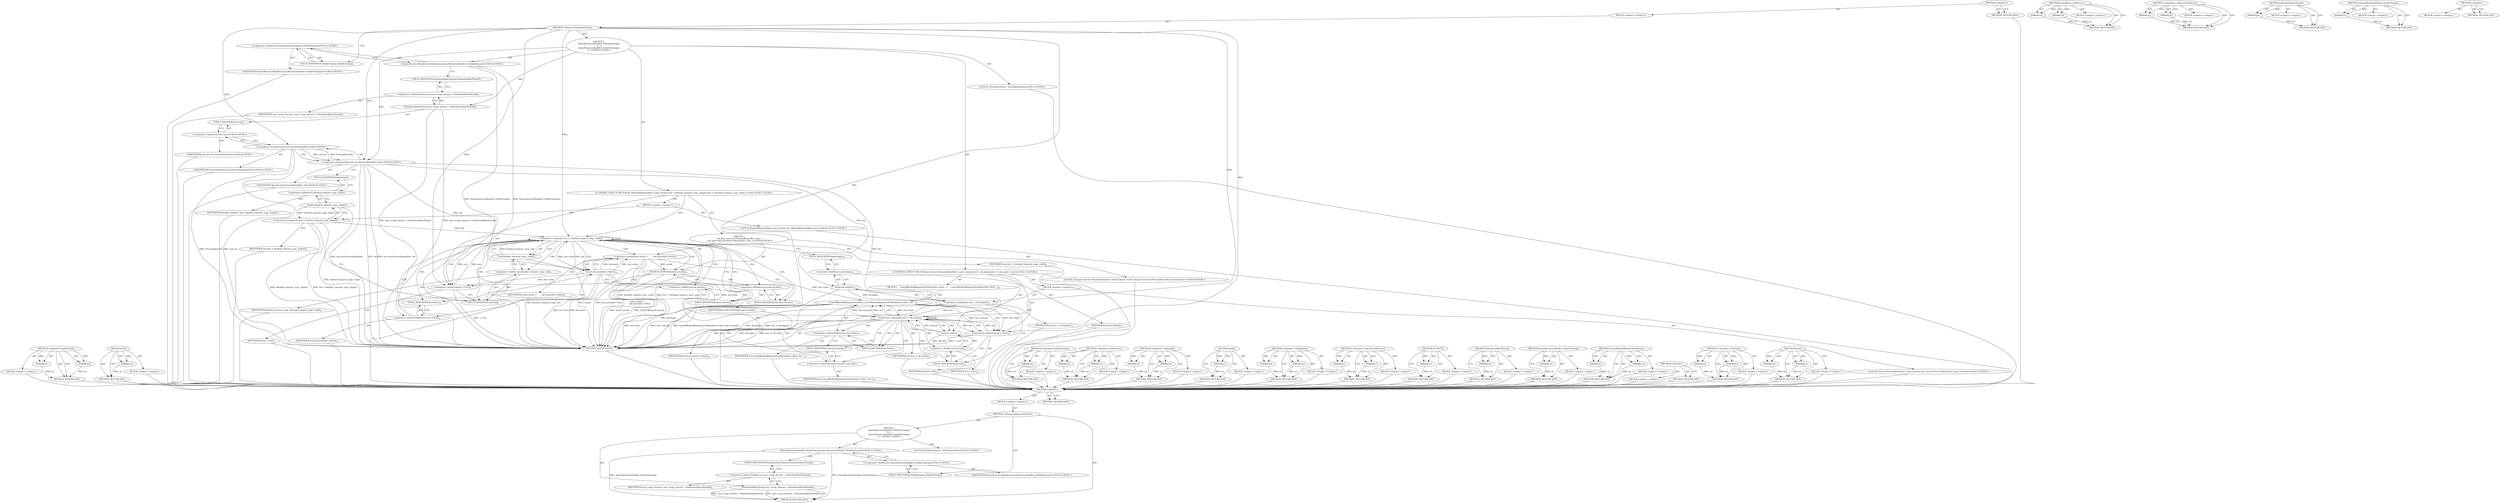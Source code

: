 digraph "&lt;global&gt;" {
vulnerable_124 [label=<(METHOD,&lt;operator&gt;.greaterThan)>];
vulnerable_125 [label=<(PARAM,p1)>];
vulnerable_126 [label=<(PARAM,p2)>];
vulnerable_127 [label=<(BLOCK,&lt;empty&gt;,&lt;empty&gt;)>];
vulnerable_128 [label=<(METHOD_RETURN,ANY)>];
vulnerable_148 [label=<(METHOD,end)>];
vulnerable_149 [label=<(PARAM,p1)>];
vulnerable_150 [label=<(BLOCK,&lt;empty&gt;,&lt;empty&gt;)>];
vulnerable_151 [label=<(METHOD_RETURN,ANY)>];
vulnerable_6 [label=<(METHOD,&lt;global&gt;)<SUB>1</SUB>>];
vulnerable_7 [label=<(BLOCK,&lt;empty&gt;,&lt;empty&gt;)<SUB>1</SUB>>];
vulnerable_8 [label=<(METHOD,~ResourceDispatcherHost)<SUB>1</SUB>>];
vulnerable_9 [label="<(BLOCK,{
  AsyncResourceHandler::GlobalCleanup();
   S...,{
  AsyncResourceHandler::GlobalCleanup();
   S...)<SUB>1</SUB>>"];
vulnerable_10 [label="<(AsyncResourceHandler.GlobalCleanup,AsyncResourceHandler::GlobalCleanup())<SUB>2</SUB>>"];
vulnerable_11 [label="<(&lt;operator&gt;.fieldAccess,AsyncResourceHandler::GlobalCleanup)<SUB>2</SUB>>"];
vulnerable_12 [label="<(IDENTIFIER,AsyncResourceHandler,AsyncResourceHandler::GlobalCleanup())<SUB>2</SUB>>"];
vulnerable_13 [label=<(FIELD_IDENTIFIER,GlobalCleanup,GlobalCleanup)<SUB>2</SUB>>];
vulnerable_14 [label="<(LOCAL,STLDeleteValues : STLDeleteValues)<SUB>3</SUB>>"];
vulnerable_15 [label=<(ShutdownMainThread,user_script_listener_-&gt;ShutdownMainThread())<SUB>5</SUB>>];
vulnerable_16 [label=<(&lt;operator&gt;.indirectFieldAccess,user_script_listener_-&gt;ShutdownMainThread)<SUB>5</SUB>>];
vulnerable_17 [label=<(IDENTIFIER,user_script_listener_,user_script_listener_-&gt;ShutdownMainThread())<SUB>5</SUB>>];
vulnerable_18 [label=<(FIELD_IDENTIFIER,ShutdownMainThread,ShutdownMainThread)<SUB>5</SUB>>];
vulnerable_19 [label="<(&lt;operator&gt;.greaterThan,std::set&lt;ProcessRouteIDs&gt; ids)<SUB>6</SUB>>"];
vulnerable_20 [label="<(&lt;operator&gt;.lessThan,std::set&lt;ProcessRouteIDs)<SUB>6</SUB>>"];
vulnerable_21 [label="<(&lt;operator&gt;.fieldAccess,std::set)<SUB>6</SUB>>"];
vulnerable_22 [label="<(IDENTIFIER,std,std::set&lt;ProcessRouteIDs)<SUB>6</SUB>>"];
vulnerable_23 [label=<(FIELD_IDENTIFIER,set,set)<SUB>6</SUB>>];
vulnerable_24 [label="<(IDENTIFIER,ProcessRouteIDs,std::set&lt;ProcessRouteIDs)<SUB>6</SUB>>"];
vulnerable_25 [label="<(IDENTIFIER,ids,std::set&lt;ProcessRouteIDs&gt; ids)<SUB>6</SUB>>"];
vulnerable_26 [label="<(CONTROL_STRUCTURE,FOR,for (BlockedRequestMap::const_iterator iter = blocked_requests_map_.begin();iter != blocked_requests_map_.end();++iter))<SUB>7</SUB>>"];
vulnerable_27 [label=<(BLOCK,&lt;empty&gt;,&lt;empty&gt;)<SUB>7</SUB>>];
vulnerable_28 [label="<(LOCAL,BlockedRequestMap.const_iterator iter: BlockedRequestMap.const_iterator)<SUB>7</SUB>>"];
vulnerable_29 [label=<(&lt;operator&gt;.assignment,iter = blocked_requests_map_.begin())<SUB>7</SUB>>];
vulnerable_30 [label=<(IDENTIFIER,iter,iter = blocked_requests_map_.begin())<SUB>7</SUB>>];
vulnerable_31 [label=<(begin,blocked_requests_map_.begin())<SUB>7</SUB>>];
vulnerable_32 [label=<(&lt;operator&gt;.fieldAccess,blocked_requests_map_.begin)<SUB>7</SUB>>];
vulnerable_33 [label=<(IDENTIFIER,blocked_requests_map_,blocked_requests_map_.begin())<SUB>7</SUB>>];
vulnerable_34 [label=<(FIELD_IDENTIFIER,begin,begin)<SUB>7</SUB>>];
vulnerable_35 [label=<(&lt;operator&gt;.notEquals,iter != blocked_requests_map_.end())<SUB>8</SUB>>];
vulnerable_36 [label=<(IDENTIFIER,iter,iter != blocked_requests_map_.end())<SUB>8</SUB>>];
vulnerable_37 [label=<(end,blocked_requests_map_.end())<SUB>8</SUB>>];
vulnerable_38 [label=<(&lt;operator&gt;.fieldAccess,blocked_requests_map_.end)<SUB>8</SUB>>];
vulnerable_39 [label=<(IDENTIFIER,blocked_requests_map_,blocked_requests_map_.end())<SUB>8</SUB>>];
vulnerable_40 [label=<(FIELD_IDENTIFIER,end,end)<SUB>8</SUB>>];
vulnerable_41 [label=<(&lt;operator&gt;.preIncrement,++iter)<SUB>8</SUB>>];
vulnerable_42 [label=<(IDENTIFIER,iter,++iter)<SUB>8</SUB>>];
vulnerable_43 [label="<(BLOCK,{
    std::pair&lt;std::set&lt;ProcessRouteIDs&gt;::iter...,{
    std::pair&lt;std::set&lt;ProcessRouteIDs&gt;::iter...)<SUB>8</SUB>>"];
vulnerable_44 [label="<(LOCAL,std.pair&lt;std.set&lt;ProcessRouteIDs&gt;.iterator,bool&gt; result: std.pair&lt;std.set&lt;ProcessRouteIDs&gt;.iterator,bool&gt;)<SUB>9</SUB>>"];
vulnerable_45 [label=<(&lt;operator&gt;.assignment,result =
        ids.insert(iter-&gt;first))<SUB>9</SUB>>];
vulnerable_46 [label=<(IDENTIFIER,result,result =
        ids.insert(iter-&gt;first))<SUB>9</SUB>>];
vulnerable_47 [label=<(insert,ids.insert(iter-&gt;first))<SUB>10</SUB>>];
vulnerable_48 [label=<(&lt;operator&gt;.fieldAccess,ids.insert)<SUB>10</SUB>>];
vulnerable_49 [label=<(IDENTIFIER,ids,ids.insert(iter-&gt;first))<SUB>10</SUB>>];
vulnerable_50 [label=<(FIELD_IDENTIFIER,insert,insert)<SUB>10</SUB>>];
vulnerable_51 [label=<(&lt;operator&gt;.indirectFieldAccess,iter-&gt;first)<SUB>10</SUB>>];
vulnerable_52 [label=<(IDENTIFIER,iter,ids.insert(iter-&gt;first))<SUB>10</SUB>>];
vulnerable_53 [label=<(FIELD_IDENTIFIER,first,first)<SUB>10</SUB>>];
vulnerable_54 [label=<(DCHECK,DCHECK(result.second))<SUB>11</SUB>>];
vulnerable_55 [label=<(&lt;operator&gt;.fieldAccess,result.second)<SUB>11</SUB>>];
vulnerable_56 [label=<(IDENTIFIER,result,DCHECK(result.second))<SUB>11</SUB>>];
vulnerable_57 [label=<(FIELD_IDENTIFIER,second,second)<SUB>11</SUB>>];
vulnerable_58 [label="<(CONTROL_STRUCTURE,FOR,for (std::set&lt;ProcessRouteIDs&gt;::const_iterator iter = ids.begin();iter != ids.end();++iter))<SUB>13</SUB>>"];
vulnerable_59 [label=<(BLOCK,&lt;empty&gt;,&lt;empty&gt;)<SUB>13</SUB>>];
vulnerable_60 [label="<(LOCAL,std.set&lt;ProcessRouteIDs&gt;.const_iterator iter: std.set&lt;ProcessRouteIDs&gt;.const_iterator)<SUB>13</SUB>>"];
vulnerable_61 [label=<(&lt;operator&gt;.assignment,iter = ids.begin())<SUB>13</SUB>>];
vulnerable_62 [label=<(IDENTIFIER,iter,iter = ids.begin())<SUB>13</SUB>>];
vulnerable_63 [label=<(begin,ids.begin())<SUB>13</SUB>>];
vulnerable_64 [label=<(&lt;operator&gt;.fieldAccess,ids.begin)<SUB>13</SUB>>];
vulnerable_65 [label=<(IDENTIFIER,ids,ids.begin())<SUB>13</SUB>>];
vulnerable_66 [label=<(FIELD_IDENTIFIER,begin,begin)<SUB>13</SUB>>];
vulnerable_67 [label=<(&lt;operator&gt;.notEquals,iter != ids.end())<SUB>14</SUB>>];
vulnerable_68 [label=<(IDENTIFIER,iter,iter != ids.end())<SUB>14</SUB>>];
vulnerable_69 [label=<(end,ids.end())<SUB>14</SUB>>];
vulnerable_70 [label=<(&lt;operator&gt;.fieldAccess,ids.end)<SUB>14</SUB>>];
vulnerable_71 [label=<(IDENTIFIER,ids,ids.end())<SUB>14</SUB>>];
vulnerable_72 [label=<(FIELD_IDENTIFIER,end,end)<SUB>14</SUB>>];
vulnerable_73 [label=<(&lt;operator&gt;.preIncrement,++iter)<SUB>14</SUB>>];
vulnerable_74 [label=<(IDENTIFIER,iter,++iter)<SUB>14</SUB>>];
vulnerable_75 [label=<(BLOCK,{
    CancelBlockedRequestsForRoute(iter-&gt;first...,{
    CancelBlockedRequestsForRoute(iter-&gt;first...)<SUB>14</SUB>>];
vulnerable_76 [label=<(CancelBlockedRequestsForRoute,CancelBlockedRequestsForRoute(iter-&gt;first, iter...)<SUB>15</SUB>>];
vulnerable_77 [label=<(&lt;operator&gt;.indirectFieldAccess,iter-&gt;first)<SUB>15</SUB>>];
vulnerable_78 [label=<(IDENTIFIER,iter,CancelBlockedRequestsForRoute(iter-&gt;first, iter...)<SUB>15</SUB>>];
vulnerable_79 [label=<(FIELD_IDENTIFIER,first,first)<SUB>15</SUB>>];
vulnerable_80 [label=<(&lt;operator&gt;.indirectFieldAccess,iter-&gt;second)<SUB>15</SUB>>];
vulnerable_81 [label=<(IDENTIFIER,iter,CancelBlockedRequestsForRoute(iter-&gt;first, iter...)<SUB>15</SUB>>];
vulnerable_82 [label=<(FIELD_IDENTIFIER,second,second)<SUB>15</SUB>>];
vulnerable_83 [label=<(METHOD_RETURN,ANY)<SUB>1</SUB>>];
vulnerable_85 [label=<(METHOD_RETURN,ANY)<SUB>1</SUB>>];
vulnerable_152 [label=<(METHOD,&lt;operator&gt;.preIncrement)>];
vulnerable_153 [label=<(PARAM,p1)>];
vulnerable_154 [label=<(BLOCK,&lt;empty&gt;,&lt;empty&gt;)>];
vulnerable_155 [label=<(METHOD_RETURN,ANY)>];
vulnerable_110 [label=<(METHOD,&lt;operator&gt;.fieldAccess)>];
vulnerable_111 [label=<(PARAM,p1)>];
vulnerable_112 [label=<(PARAM,p2)>];
vulnerable_113 [label=<(BLOCK,&lt;empty&gt;,&lt;empty&gt;)>];
vulnerable_114 [label=<(METHOD_RETURN,ANY)>];
vulnerable_143 [label=<(METHOD,&lt;operator&gt;.notEquals)>];
vulnerable_144 [label=<(PARAM,p1)>];
vulnerable_145 [label=<(PARAM,p2)>];
vulnerable_146 [label=<(BLOCK,&lt;empty&gt;,&lt;empty&gt;)>];
vulnerable_147 [label=<(METHOD_RETURN,ANY)>];
vulnerable_139 [label=<(METHOD,begin)>];
vulnerable_140 [label=<(PARAM,p1)>];
vulnerable_141 [label=<(BLOCK,&lt;empty&gt;,&lt;empty&gt;)>];
vulnerable_142 [label=<(METHOD_RETURN,ANY)>];
vulnerable_134 [label=<(METHOD,&lt;operator&gt;.assignment)>];
vulnerable_135 [label=<(PARAM,p1)>];
vulnerable_136 [label=<(PARAM,p2)>];
vulnerable_137 [label=<(BLOCK,&lt;empty&gt;,&lt;empty&gt;)>];
vulnerable_138 [label=<(METHOD_RETURN,ANY)>];
vulnerable_119 [label=<(METHOD,&lt;operator&gt;.indirectFieldAccess)>];
vulnerable_120 [label=<(PARAM,p1)>];
vulnerable_121 [label=<(PARAM,p2)>];
vulnerable_122 [label=<(BLOCK,&lt;empty&gt;,&lt;empty&gt;)>];
vulnerable_123 [label=<(METHOD_RETURN,ANY)>];
vulnerable_161 [label=<(METHOD,DCHECK)>];
vulnerable_162 [label=<(PARAM,p1)>];
vulnerable_163 [label=<(BLOCK,&lt;empty&gt;,&lt;empty&gt;)>];
vulnerable_164 [label=<(METHOD_RETURN,ANY)>];
vulnerable_115 [label=<(METHOD,ShutdownMainThread)>];
vulnerable_116 [label=<(PARAM,p1)>];
vulnerable_117 [label=<(BLOCK,&lt;empty&gt;,&lt;empty&gt;)>];
vulnerable_118 [label=<(METHOD_RETURN,ANY)>];
vulnerable_106 [label=<(METHOD,AsyncResourceHandler.GlobalCleanup)>];
vulnerable_107 [label=<(PARAM,p1)>];
vulnerable_108 [label=<(BLOCK,&lt;empty&gt;,&lt;empty&gt;)>];
vulnerable_109 [label=<(METHOD_RETURN,ANY)>];
vulnerable_100 [label=<(METHOD,&lt;global&gt;)<SUB>1</SUB>>];
vulnerable_101 [label=<(BLOCK,&lt;empty&gt;,&lt;empty&gt;)>];
vulnerable_102 [label=<(METHOD_RETURN,ANY)>];
vulnerable_165 [label=<(METHOD,CancelBlockedRequestsForRoute)>];
vulnerable_166 [label=<(PARAM,p1)>];
vulnerable_167 [label=<(PARAM,p2)>];
vulnerable_168 [label=<(BLOCK,&lt;empty&gt;,&lt;empty&gt;)>];
vulnerable_169 [label=<(METHOD_RETURN,ANY)>];
vulnerable_129 [label=<(METHOD,&lt;operator&gt;.lessThan)>];
vulnerable_130 [label=<(PARAM,p1)>];
vulnerable_131 [label=<(PARAM,p2)>];
vulnerable_132 [label=<(BLOCK,&lt;empty&gt;,&lt;empty&gt;)>];
vulnerable_133 [label=<(METHOD_RETURN,ANY)>];
vulnerable_156 [label=<(METHOD,insert)>];
vulnerable_157 [label=<(PARAM,p1)>];
vulnerable_158 [label=<(PARAM,p2)>];
vulnerable_159 [label=<(BLOCK,&lt;empty&gt;,&lt;empty&gt;)>];
vulnerable_160 [label=<(METHOD_RETURN,ANY)>];
fixed_6 [label=<(METHOD,&lt;global&gt;)<SUB>1</SUB>>];
fixed_7 [label=<(BLOCK,&lt;empty&gt;,&lt;empty&gt;)<SUB>1</SUB>>];
fixed_8 [label=<(METHOD,~ResourceDispatcherHost)<SUB>1</SUB>>];
fixed_9 [label="<(BLOCK,{
  AsyncResourceHandler::GlobalCleanup();
   S...,{
  AsyncResourceHandler::GlobalCleanup();
   S...)<SUB>1</SUB>>"];
fixed_10 [label="<(AsyncResourceHandler.GlobalCleanup,AsyncResourceHandler::GlobalCleanup())<SUB>2</SUB>>"];
fixed_11 [label="<(&lt;operator&gt;.fieldAccess,AsyncResourceHandler::GlobalCleanup)<SUB>2</SUB>>"];
fixed_12 [label="<(IDENTIFIER,AsyncResourceHandler,AsyncResourceHandler::GlobalCleanup())<SUB>2</SUB>>"];
fixed_13 [label=<(FIELD_IDENTIFIER,GlobalCleanup,GlobalCleanup)<SUB>2</SUB>>];
fixed_14 [label="<(LOCAL,STLDeleteValues : STLDeleteValues)<SUB>3</SUB>>"];
fixed_15 [label=<(ShutdownMainThread,user_script_listener_-&gt;ShutdownMainThread())<SUB>5</SUB>>];
fixed_16 [label=<(&lt;operator&gt;.indirectFieldAccess,user_script_listener_-&gt;ShutdownMainThread)<SUB>5</SUB>>];
fixed_17 [label=<(IDENTIFIER,user_script_listener_,user_script_listener_-&gt;ShutdownMainThread())<SUB>5</SUB>>];
fixed_18 [label=<(FIELD_IDENTIFIER,ShutdownMainThread,ShutdownMainThread)<SUB>5</SUB>>];
fixed_19 [label=<(METHOD_RETURN,ANY)<SUB>1</SUB>>];
fixed_21 [label=<(METHOD_RETURN,ANY)<SUB>1</SUB>>];
fixed_40 [label=<(METHOD,&lt;operator&gt;.fieldAccess)>];
fixed_41 [label=<(PARAM,p1)>];
fixed_42 [label=<(PARAM,p2)>];
fixed_43 [label=<(BLOCK,&lt;empty&gt;,&lt;empty&gt;)>];
fixed_44 [label=<(METHOD_RETURN,ANY)>];
fixed_49 [label=<(METHOD,&lt;operator&gt;.indirectFieldAccess)>];
fixed_50 [label=<(PARAM,p1)>];
fixed_51 [label=<(PARAM,p2)>];
fixed_52 [label=<(BLOCK,&lt;empty&gt;,&lt;empty&gt;)>];
fixed_53 [label=<(METHOD_RETURN,ANY)>];
fixed_45 [label=<(METHOD,ShutdownMainThread)>];
fixed_46 [label=<(PARAM,p1)>];
fixed_47 [label=<(BLOCK,&lt;empty&gt;,&lt;empty&gt;)>];
fixed_48 [label=<(METHOD_RETURN,ANY)>];
fixed_36 [label=<(METHOD,AsyncResourceHandler.GlobalCleanup)>];
fixed_37 [label=<(PARAM,p1)>];
fixed_38 [label=<(BLOCK,&lt;empty&gt;,&lt;empty&gt;)>];
fixed_39 [label=<(METHOD_RETURN,ANY)>];
fixed_30 [label=<(METHOD,&lt;global&gt;)<SUB>1</SUB>>];
fixed_31 [label=<(BLOCK,&lt;empty&gt;,&lt;empty&gt;)>];
fixed_32 [label=<(METHOD_RETURN,ANY)>];
vulnerable_124 -> vulnerable_125  [key=0, label="AST: "];
vulnerable_124 -> vulnerable_125  [key=1, label="DDG: "];
vulnerable_124 -> vulnerable_127  [key=0, label="AST: "];
vulnerable_124 -> vulnerable_126  [key=0, label="AST: "];
vulnerable_124 -> vulnerable_126  [key=1, label="DDG: "];
vulnerable_124 -> vulnerable_128  [key=0, label="AST: "];
vulnerable_124 -> vulnerable_128  [key=1, label="CFG: "];
vulnerable_125 -> vulnerable_128  [key=0, label="DDG: p1"];
vulnerable_126 -> vulnerable_128  [key=0, label="DDG: p2"];
vulnerable_127 -> fixed_6  [key=0];
vulnerable_128 -> fixed_6  [key=0];
vulnerable_148 -> vulnerable_149  [key=0, label="AST: "];
vulnerable_148 -> vulnerable_149  [key=1, label="DDG: "];
vulnerable_148 -> vulnerable_150  [key=0, label="AST: "];
vulnerable_148 -> vulnerable_151  [key=0, label="AST: "];
vulnerable_148 -> vulnerable_151  [key=1, label="CFG: "];
vulnerable_149 -> vulnerable_151  [key=0, label="DDG: p1"];
vulnerable_150 -> fixed_6  [key=0];
vulnerable_151 -> fixed_6  [key=0];
vulnerable_6 -> vulnerable_7  [key=0, label="AST: "];
vulnerable_6 -> vulnerable_85  [key=0, label="AST: "];
vulnerable_6 -> vulnerable_85  [key=1, label="CFG: "];
vulnerable_7 -> vulnerable_8  [key=0, label="AST: "];
vulnerable_8 -> vulnerable_9  [key=0, label="AST: "];
vulnerable_8 -> vulnerable_83  [key=0, label="AST: "];
vulnerable_8 -> vulnerable_13  [key=0, label="CFG: "];
vulnerable_8 -> vulnerable_19  [key=0, label="DDG: "];
vulnerable_8 -> vulnerable_20  [key=0, label="DDG: "];
vulnerable_8 -> vulnerable_35  [key=0, label="DDG: "];
vulnerable_8 -> vulnerable_41  [key=0, label="DDG: "];
vulnerable_8 -> vulnerable_67  [key=0, label="DDG: "];
vulnerable_8 -> vulnerable_73  [key=0, label="DDG: "];
vulnerable_9 -> vulnerable_10  [key=0, label="AST: "];
vulnerable_9 -> vulnerable_14  [key=0, label="AST: "];
vulnerable_9 -> vulnerable_15  [key=0, label="AST: "];
vulnerable_9 -> vulnerable_19  [key=0, label="AST: "];
vulnerable_9 -> vulnerable_26  [key=0, label="AST: "];
vulnerable_9 -> vulnerable_58  [key=0, label="AST: "];
vulnerable_10 -> vulnerable_11  [key=0, label="AST: "];
vulnerable_10 -> vulnerable_18  [key=0, label="CFG: "];
vulnerable_10 -> vulnerable_83  [key=0, label="DDG: AsyncResourceHandler::GlobalCleanup"];
vulnerable_10 -> vulnerable_83  [key=1, label="DDG: AsyncResourceHandler::GlobalCleanup()"];
vulnerable_11 -> vulnerable_12  [key=0, label="AST: "];
vulnerable_11 -> vulnerable_13  [key=0, label="AST: "];
vulnerable_11 -> vulnerable_10  [key=0, label="CFG: "];
vulnerable_12 -> fixed_6  [key=0];
vulnerable_13 -> vulnerable_11  [key=0, label="CFG: "];
vulnerable_14 -> fixed_6  [key=0];
vulnerable_15 -> vulnerable_16  [key=0, label="AST: "];
vulnerable_15 -> vulnerable_23  [key=0, label="CFG: "];
vulnerable_15 -> vulnerable_83  [key=0, label="DDG: user_script_listener_-&gt;ShutdownMainThread"];
vulnerable_15 -> vulnerable_83  [key=1, label="DDG: user_script_listener_-&gt;ShutdownMainThread()"];
vulnerable_16 -> vulnerable_17  [key=0, label="AST: "];
vulnerable_16 -> vulnerable_18  [key=0, label="AST: "];
vulnerable_16 -> vulnerable_15  [key=0, label="CFG: "];
vulnerable_17 -> fixed_6  [key=0];
vulnerable_18 -> vulnerable_16  [key=0, label="CFG: "];
vulnerable_19 -> vulnerable_20  [key=0, label="AST: "];
vulnerable_19 -> vulnerable_25  [key=0, label="AST: "];
vulnerable_19 -> vulnerable_34  [key=0, label="CFG: "];
vulnerable_19 -> vulnerable_83  [key=0, label="DDG: std::set&lt;ProcessRouteIDs"];
vulnerable_19 -> vulnerable_83  [key=1, label="DDG: ids"];
vulnerable_19 -> vulnerable_83  [key=2, label="DDG: std::set&lt;ProcessRouteIDs&gt; ids"];
vulnerable_19 -> vulnerable_69  [key=0, label="DDG: ids"];
vulnerable_19 -> vulnerable_47  [key=0, label="DDG: ids"];
vulnerable_19 -> vulnerable_63  [key=0, label="DDG: ids"];
vulnerable_20 -> vulnerable_21  [key=0, label="AST: "];
vulnerable_20 -> vulnerable_24  [key=0, label="AST: "];
vulnerable_20 -> vulnerable_19  [key=0, label="CFG: "];
vulnerable_20 -> vulnerable_19  [key=1, label="DDG: std::set"];
vulnerable_20 -> vulnerable_19  [key=2, label="DDG: ProcessRouteIDs"];
vulnerable_20 -> vulnerable_83  [key=0, label="DDG: std::set"];
vulnerable_20 -> vulnerable_83  [key=1, label="DDG: ProcessRouteIDs"];
vulnerable_21 -> vulnerable_22  [key=0, label="AST: "];
vulnerable_21 -> vulnerable_23  [key=0, label="AST: "];
vulnerable_21 -> vulnerable_20  [key=0, label="CFG: "];
vulnerable_22 -> fixed_6  [key=0];
vulnerable_23 -> vulnerable_21  [key=0, label="CFG: "];
vulnerable_24 -> fixed_6  [key=0];
vulnerable_25 -> fixed_6  [key=0];
vulnerable_26 -> vulnerable_27  [key=0, label="AST: "];
vulnerable_26 -> vulnerable_35  [key=0, label="AST: "];
vulnerable_26 -> vulnerable_41  [key=0, label="AST: "];
vulnerable_26 -> vulnerable_43  [key=0, label="AST: "];
vulnerable_27 -> vulnerable_28  [key=0, label="AST: "];
vulnerable_27 -> vulnerable_29  [key=0, label="AST: "];
vulnerable_28 -> fixed_6  [key=0];
vulnerable_29 -> vulnerable_30  [key=0, label="AST: "];
vulnerable_29 -> vulnerable_31  [key=0, label="AST: "];
vulnerable_29 -> vulnerable_40  [key=0, label="CFG: "];
vulnerable_29 -> vulnerable_83  [key=0, label="DDG: blocked_requests_map_.begin()"];
vulnerable_29 -> vulnerable_83  [key=1, label="DDG: iter = blocked_requests_map_.begin()"];
vulnerable_29 -> vulnerable_35  [key=0, label="DDG: iter"];
vulnerable_30 -> fixed_6  [key=0];
vulnerable_31 -> vulnerable_32  [key=0, label="AST: "];
vulnerable_31 -> vulnerable_29  [key=0, label="CFG: "];
vulnerable_31 -> vulnerable_29  [key=1, label="DDG: blocked_requests_map_.begin"];
vulnerable_31 -> vulnerable_83  [key=0, label="DDG: blocked_requests_map_.begin"];
vulnerable_32 -> vulnerable_33  [key=0, label="AST: "];
vulnerable_32 -> vulnerable_34  [key=0, label="AST: "];
vulnerable_32 -> vulnerable_31  [key=0, label="CFG: "];
vulnerable_33 -> fixed_6  [key=0];
vulnerable_34 -> vulnerable_32  [key=0, label="CFG: "];
vulnerable_35 -> vulnerable_36  [key=0, label="AST: "];
vulnerable_35 -> vulnerable_37  [key=0, label="AST: "];
vulnerable_35 -> vulnerable_37  [key=1, label="CDG: "];
vulnerable_35 -> vulnerable_50  [key=0, label="CFG: "];
vulnerable_35 -> vulnerable_50  [key=1, label="CDG: "];
vulnerable_35 -> vulnerable_66  [key=0, label="CFG: "];
vulnerable_35 -> vulnerable_83  [key=0, label="DDG: blocked_requests_map_.end()"];
vulnerable_35 -> vulnerable_83  [key=1, label="DDG: iter != blocked_requests_map_.end()"];
vulnerable_35 -> vulnerable_41  [key=0, label="DDG: iter"];
vulnerable_35 -> vulnerable_41  [key=1, label="CDG: "];
vulnerable_35 -> vulnerable_47  [key=0, label="DDG: iter"];
vulnerable_35 -> vulnerable_47  [key=1, label="CDG: "];
vulnerable_35 -> vulnerable_48  [key=0, label="CDG: "];
vulnerable_35 -> vulnerable_51  [key=0, label="CDG: "];
vulnerable_35 -> vulnerable_57  [key=0, label="CDG: "];
vulnerable_35 -> vulnerable_53  [key=0, label="CDG: "];
vulnerable_35 -> vulnerable_38  [key=0, label="CDG: "];
vulnerable_35 -> vulnerable_45  [key=0, label="CDG: "];
vulnerable_35 -> vulnerable_40  [key=0, label="CDG: "];
vulnerable_35 -> vulnerable_35  [key=0, label="CDG: "];
vulnerable_35 -> vulnerable_55  [key=0, label="CDG: "];
vulnerable_35 -> vulnerable_54  [key=0, label="CDG: "];
vulnerable_36 -> fixed_6  [key=0];
vulnerable_37 -> vulnerable_38  [key=0, label="AST: "];
vulnerable_37 -> vulnerable_35  [key=0, label="CFG: "];
vulnerable_37 -> vulnerable_35  [key=1, label="DDG: blocked_requests_map_.end"];
vulnerable_37 -> vulnerable_83  [key=0, label="DDG: blocked_requests_map_.end"];
vulnerable_38 -> vulnerable_39  [key=0, label="AST: "];
vulnerable_38 -> vulnerable_40  [key=0, label="AST: "];
vulnerable_38 -> vulnerable_37  [key=0, label="CFG: "];
vulnerable_39 -> fixed_6  [key=0];
vulnerable_40 -> vulnerable_38  [key=0, label="CFG: "];
vulnerable_41 -> vulnerable_42  [key=0, label="AST: "];
vulnerable_41 -> vulnerable_40  [key=0, label="CFG: "];
vulnerable_41 -> vulnerable_83  [key=0, label="DDG: ++iter"];
vulnerable_41 -> vulnerable_35  [key=0, label="DDG: iter"];
vulnerable_42 -> fixed_6  [key=0];
vulnerable_43 -> vulnerable_44  [key=0, label="AST: "];
vulnerable_43 -> vulnerable_45  [key=0, label="AST: "];
vulnerable_43 -> vulnerable_54  [key=0, label="AST: "];
vulnerable_44 -> fixed_6  [key=0];
vulnerable_45 -> vulnerable_46  [key=0, label="AST: "];
vulnerable_45 -> vulnerable_47  [key=0, label="AST: "];
vulnerable_45 -> vulnerable_57  [key=0, label="CFG: "];
vulnerable_45 -> vulnerable_83  [key=0, label="DDG: result"];
vulnerable_45 -> vulnerable_83  [key=1, label="DDG: ids.insert(iter-&gt;first)"];
vulnerable_45 -> vulnerable_83  [key=2, label="DDG: result =
        ids.insert(iter-&gt;first)"];
vulnerable_45 -> vulnerable_54  [key=0, label="DDG: result"];
vulnerable_46 -> fixed_6  [key=0];
vulnerable_47 -> vulnerable_48  [key=0, label="AST: "];
vulnerable_47 -> vulnerable_51  [key=0, label="AST: "];
vulnerable_47 -> vulnerable_45  [key=0, label="CFG: "];
vulnerable_47 -> vulnerable_45  [key=1, label="DDG: ids.insert"];
vulnerable_47 -> vulnerable_45  [key=2, label="DDG: iter-&gt;first"];
vulnerable_47 -> vulnerable_83  [key=0, label="DDG: ids.insert"];
vulnerable_47 -> vulnerable_83  [key=1, label="DDG: iter-&gt;first"];
vulnerable_47 -> vulnerable_35  [key=0, label="DDG: iter-&gt;first"];
vulnerable_47 -> vulnerable_41  [key=0, label="DDG: iter-&gt;first"];
vulnerable_47 -> vulnerable_67  [key=0, label="DDG: iter-&gt;first"];
vulnerable_47 -> vulnerable_76  [key=0, label="DDG: iter-&gt;first"];
vulnerable_48 -> vulnerable_49  [key=0, label="AST: "];
vulnerable_48 -> vulnerable_50  [key=0, label="AST: "];
vulnerable_48 -> vulnerable_53  [key=0, label="CFG: "];
vulnerable_49 -> fixed_6  [key=0];
vulnerable_50 -> vulnerable_48  [key=0, label="CFG: "];
vulnerable_51 -> vulnerable_52  [key=0, label="AST: "];
vulnerable_51 -> vulnerable_53  [key=0, label="AST: "];
vulnerable_51 -> vulnerable_47  [key=0, label="CFG: "];
vulnerable_52 -> fixed_6  [key=0];
vulnerable_53 -> vulnerable_51  [key=0, label="CFG: "];
vulnerable_54 -> vulnerable_55  [key=0, label="AST: "];
vulnerable_54 -> vulnerable_41  [key=0, label="CFG: "];
vulnerable_54 -> vulnerable_83  [key=0, label="DDG: result.second"];
vulnerable_54 -> vulnerable_83  [key=1, label="DDG: DCHECK(result.second)"];
vulnerable_55 -> vulnerable_56  [key=0, label="AST: "];
vulnerable_55 -> vulnerable_57  [key=0, label="AST: "];
vulnerable_55 -> vulnerable_54  [key=0, label="CFG: "];
vulnerable_56 -> fixed_6  [key=0];
vulnerable_57 -> vulnerable_55  [key=0, label="CFG: "];
vulnerable_58 -> vulnerable_59  [key=0, label="AST: "];
vulnerable_58 -> vulnerable_67  [key=0, label="AST: "];
vulnerable_58 -> vulnerable_73  [key=0, label="AST: "];
vulnerable_58 -> vulnerable_75  [key=0, label="AST: "];
vulnerable_59 -> vulnerable_60  [key=0, label="AST: "];
vulnerable_59 -> vulnerable_61  [key=0, label="AST: "];
vulnerable_60 -> fixed_6  [key=0];
vulnerable_61 -> vulnerable_62  [key=0, label="AST: "];
vulnerable_61 -> vulnerable_63  [key=0, label="AST: "];
vulnerable_61 -> vulnerable_72  [key=0, label="CFG: "];
vulnerable_61 -> vulnerable_83  [key=0, label="DDG: ids.begin()"];
vulnerable_61 -> vulnerable_83  [key=1, label="DDG: iter = ids.begin()"];
vulnerable_61 -> vulnerable_67  [key=0, label="DDG: iter"];
vulnerable_62 -> fixed_6  [key=0];
vulnerable_63 -> vulnerable_64  [key=0, label="AST: "];
vulnerable_63 -> vulnerable_61  [key=0, label="CFG: "];
vulnerable_63 -> vulnerable_61  [key=1, label="DDG: ids.begin"];
vulnerable_63 -> vulnerable_83  [key=0, label="DDG: ids.begin"];
vulnerable_64 -> vulnerable_65  [key=0, label="AST: "];
vulnerable_64 -> vulnerable_66  [key=0, label="AST: "];
vulnerable_64 -> vulnerable_63  [key=0, label="CFG: "];
vulnerable_65 -> fixed_6  [key=0];
vulnerable_66 -> vulnerable_64  [key=0, label="CFG: "];
vulnerable_67 -> vulnerable_68  [key=0, label="AST: "];
vulnerable_67 -> vulnerable_69  [key=0, label="AST: "];
vulnerable_67 -> vulnerable_69  [key=1, label="CDG: "];
vulnerable_67 -> vulnerable_83  [key=0, label="CFG: "];
vulnerable_67 -> vulnerable_83  [key=1, label="DDG: iter"];
vulnerable_67 -> vulnerable_83  [key=2, label="DDG: ids.end()"];
vulnerable_67 -> vulnerable_83  [key=3, label="DDG: iter != ids.end()"];
vulnerable_67 -> vulnerable_79  [key=0, label="CFG: "];
vulnerable_67 -> vulnerable_79  [key=1, label="CDG: "];
vulnerable_67 -> vulnerable_73  [key=0, label="DDG: iter"];
vulnerable_67 -> vulnerable_73  [key=1, label="CDG: "];
vulnerable_67 -> vulnerable_76  [key=0, label="DDG: iter"];
vulnerable_67 -> vulnerable_76  [key=1, label="CDG: "];
vulnerable_67 -> vulnerable_80  [key=0, label="CDG: "];
vulnerable_67 -> vulnerable_77  [key=0, label="CDG: "];
vulnerable_67 -> vulnerable_72  [key=0, label="CDG: "];
vulnerable_67 -> vulnerable_67  [key=0, label="CDG: "];
vulnerable_67 -> vulnerable_70  [key=0, label="CDG: "];
vulnerable_67 -> vulnerable_82  [key=0, label="CDG: "];
vulnerable_68 -> fixed_6  [key=0];
vulnerable_69 -> vulnerable_70  [key=0, label="AST: "];
vulnerable_69 -> vulnerable_67  [key=0, label="CFG: "];
vulnerable_69 -> vulnerable_67  [key=1, label="DDG: ids.end"];
vulnerable_69 -> vulnerable_83  [key=0, label="DDG: ids.end"];
vulnerable_70 -> vulnerable_71  [key=0, label="AST: "];
vulnerable_70 -> vulnerable_72  [key=0, label="AST: "];
vulnerable_70 -> vulnerable_69  [key=0, label="CFG: "];
vulnerable_71 -> fixed_6  [key=0];
vulnerable_72 -> vulnerable_70  [key=0, label="CFG: "];
vulnerable_73 -> vulnerable_74  [key=0, label="AST: "];
vulnerable_73 -> vulnerable_72  [key=0, label="CFG: "];
vulnerable_73 -> vulnerable_83  [key=0, label="DDG: ++iter"];
vulnerable_73 -> vulnerable_67  [key=0, label="DDG: iter"];
vulnerable_74 -> fixed_6  [key=0];
vulnerable_75 -> vulnerable_76  [key=0, label="AST: "];
vulnerable_76 -> vulnerable_77  [key=0, label="AST: "];
vulnerable_76 -> vulnerable_80  [key=0, label="AST: "];
vulnerable_76 -> vulnerable_73  [key=0, label="CFG: "];
vulnerable_76 -> vulnerable_73  [key=1, label="DDG: iter-&gt;first"];
vulnerable_76 -> vulnerable_73  [key=2, label="DDG: iter-&gt;second"];
vulnerable_76 -> vulnerable_83  [key=0, label="DDG: iter-&gt;first"];
vulnerable_76 -> vulnerable_83  [key=1, label="DDG: iter-&gt;second"];
vulnerable_76 -> vulnerable_83  [key=2, label="DDG: CancelBlockedRequestsForRoute(iter-&gt;first, iter-&gt;second)"];
vulnerable_76 -> vulnerable_67  [key=0, label="DDG: iter-&gt;first"];
vulnerable_76 -> vulnerable_67  [key=1, label="DDG: iter-&gt;second"];
vulnerable_77 -> vulnerable_78  [key=0, label="AST: "];
vulnerable_77 -> vulnerable_79  [key=0, label="AST: "];
vulnerable_77 -> vulnerable_82  [key=0, label="CFG: "];
vulnerable_78 -> fixed_6  [key=0];
vulnerable_79 -> vulnerable_77  [key=0, label="CFG: "];
vulnerable_80 -> vulnerable_81  [key=0, label="AST: "];
vulnerable_80 -> vulnerable_82  [key=0, label="AST: "];
vulnerable_80 -> vulnerable_76  [key=0, label="CFG: "];
vulnerable_81 -> fixed_6  [key=0];
vulnerable_82 -> vulnerable_80  [key=0, label="CFG: "];
vulnerable_83 -> fixed_6  [key=0];
vulnerable_85 -> fixed_6  [key=0];
vulnerable_152 -> vulnerable_153  [key=0, label="AST: "];
vulnerable_152 -> vulnerable_153  [key=1, label="DDG: "];
vulnerable_152 -> vulnerable_154  [key=0, label="AST: "];
vulnerable_152 -> vulnerable_155  [key=0, label="AST: "];
vulnerable_152 -> vulnerable_155  [key=1, label="CFG: "];
vulnerable_153 -> vulnerable_155  [key=0, label="DDG: p1"];
vulnerable_154 -> fixed_6  [key=0];
vulnerable_155 -> fixed_6  [key=0];
vulnerable_110 -> vulnerable_111  [key=0, label="AST: "];
vulnerable_110 -> vulnerable_111  [key=1, label="DDG: "];
vulnerable_110 -> vulnerable_113  [key=0, label="AST: "];
vulnerable_110 -> vulnerable_112  [key=0, label="AST: "];
vulnerable_110 -> vulnerable_112  [key=1, label="DDG: "];
vulnerable_110 -> vulnerable_114  [key=0, label="AST: "];
vulnerable_110 -> vulnerable_114  [key=1, label="CFG: "];
vulnerable_111 -> vulnerable_114  [key=0, label="DDG: p1"];
vulnerable_112 -> vulnerable_114  [key=0, label="DDG: p2"];
vulnerable_113 -> fixed_6  [key=0];
vulnerable_114 -> fixed_6  [key=0];
vulnerable_143 -> vulnerable_144  [key=0, label="AST: "];
vulnerable_143 -> vulnerable_144  [key=1, label="DDG: "];
vulnerable_143 -> vulnerable_146  [key=0, label="AST: "];
vulnerable_143 -> vulnerable_145  [key=0, label="AST: "];
vulnerable_143 -> vulnerable_145  [key=1, label="DDG: "];
vulnerable_143 -> vulnerable_147  [key=0, label="AST: "];
vulnerable_143 -> vulnerable_147  [key=1, label="CFG: "];
vulnerable_144 -> vulnerable_147  [key=0, label="DDG: p1"];
vulnerable_145 -> vulnerable_147  [key=0, label="DDG: p2"];
vulnerable_146 -> fixed_6  [key=0];
vulnerable_147 -> fixed_6  [key=0];
vulnerable_139 -> vulnerable_140  [key=0, label="AST: "];
vulnerable_139 -> vulnerable_140  [key=1, label="DDG: "];
vulnerable_139 -> vulnerable_141  [key=0, label="AST: "];
vulnerable_139 -> vulnerable_142  [key=0, label="AST: "];
vulnerable_139 -> vulnerable_142  [key=1, label="CFG: "];
vulnerable_140 -> vulnerable_142  [key=0, label="DDG: p1"];
vulnerable_141 -> fixed_6  [key=0];
vulnerable_142 -> fixed_6  [key=0];
vulnerable_134 -> vulnerable_135  [key=0, label="AST: "];
vulnerable_134 -> vulnerable_135  [key=1, label="DDG: "];
vulnerable_134 -> vulnerable_137  [key=0, label="AST: "];
vulnerable_134 -> vulnerable_136  [key=0, label="AST: "];
vulnerable_134 -> vulnerable_136  [key=1, label="DDG: "];
vulnerable_134 -> vulnerable_138  [key=0, label="AST: "];
vulnerable_134 -> vulnerable_138  [key=1, label="CFG: "];
vulnerable_135 -> vulnerable_138  [key=0, label="DDG: p1"];
vulnerable_136 -> vulnerable_138  [key=0, label="DDG: p2"];
vulnerable_137 -> fixed_6  [key=0];
vulnerable_138 -> fixed_6  [key=0];
vulnerable_119 -> vulnerable_120  [key=0, label="AST: "];
vulnerable_119 -> vulnerable_120  [key=1, label="DDG: "];
vulnerable_119 -> vulnerable_122  [key=0, label="AST: "];
vulnerable_119 -> vulnerable_121  [key=0, label="AST: "];
vulnerable_119 -> vulnerable_121  [key=1, label="DDG: "];
vulnerable_119 -> vulnerable_123  [key=0, label="AST: "];
vulnerable_119 -> vulnerable_123  [key=1, label="CFG: "];
vulnerable_120 -> vulnerable_123  [key=0, label="DDG: p1"];
vulnerable_121 -> vulnerable_123  [key=0, label="DDG: p2"];
vulnerable_122 -> fixed_6  [key=0];
vulnerable_123 -> fixed_6  [key=0];
vulnerable_161 -> vulnerable_162  [key=0, label="AST: "];
vulnerable_161 -> vulnerable_162  [key=1, label="DDG: "];
vulnerable_161 -> vulnerable_163  [key=0, label="AST: "];
vulnerable_161 -> vulnerable_164  [key=0, label="AST: "];
vulnerable_161 -> vulnerable_164  [key=1, label="CFG: "];
vulnerable_162 -> vulnerable_164  [key=0, label="DDG: p1"];
vulnerable_163 -> fixed_6  [key=0];
vulnerable_164 -> fixed_6  [key=0];
vulnerable_115 -> vulnerable_116  [key=0, label="AST: "];
vulnerable_115 -> vulnerable_116  [key=1, label="DDG: "];
vulnerable_115 -> vulnerable_117  [key=0, label="AST: "];
vulnerable_115 -> vulnerable_118  [key=0, label="AST: "];
vulnerable_115 -> vulnerable_118  [key=1, label="CFG: "];
vulnerable_116 -> vulnerable_118  [key=0, label="DDG: p1"];
vulnerable_117 -> fixed_6  [key=0];
vulnerable_118 -> fixed_6  [key=0];
vulnerable_106 -> vulnerable_107  [key=0, label="AST: "];
vulnerable_106 -> vulnerable_107  [key=1, label="DDG: "];
vulnerable_106 -> vulnerable_108  [key=0, label="AST: "];
vulnerable_106 -> vulnerable_109  [key=0, label="AST: "];
vulnerable_106 -> vulnerable_109  [key=1, label="CFG: "];
vulnerable_107 -> vulnerable_109  [key=0, label="DDG: p1"];
vulnerable_108 -> fixed_6  [key=0];
vulnerable_109 -> fixed_6  [key=0];
vulnerable_100 -> vulnerable_101  [key=0, label="AST: "];
vulnerable_100 -> vulnerable_102  [key=0, label="AST: "];
vulnerable_100 -> vulnerable_102  [key=1, label="CFG: "];
vulnerable_101 -> fixed_6  [key=0];
vulnerable_102 -> fixed_6  [key=0];
vulnerable_165 -> vulnerable_166  [key=0, label="AST: "];
vulnerable_165 -> vulnerable_166  [key=1, label="DDG: "];
vulnerable_165 -> vulnerable_168  [key=0, label="AST: "];
vulnerable_165 -> vulnerable_167  [key=0, label="AST: "];
vulnerable_165 -> vulnerable_167  [key=1, label="DDG: "];
vulnerable_165 -> vulnerable_169  [key=0, label="AST: "];
vulnerable_165 -> vulnerable_169  [key=1, label="CFG: "];
vulnerable_166 -> vulnerable_169  [key=0, label="DDG: p1"];
vulnerable_167 -> vulnerable_169  [key=0, label="DDG: p2"];
vulnerable_168 -> fixed_6  [key=0];
vulnerable_169 -> fixed_6  [key=0];
vulnerable_129 -> vulnerable_130  [key=0, label="AST: "];
vulnerable_129 -> vulnerable_130  [key=1, label="DDG: "];
vulnerable_129 -> vulnerable_132  [key=0, label="AST: "];
vulnerable_129 -> vulnerable_131  [key=0, label="AST: "];
vulnerable_129 -> vulnerable_131  [key=1, label="DDG: "];
vulnerable_129 -> vulnerable_133  [key=0, label="AST: "];
vulnerable_129 -> vulnerable_133  [key=1, label="CFG: "];
vulnerable_130 -> vulnerable_133  [key=0, label="DDG: p1"];
vulnerable_131 -> vulnerable_133  [key=0, label="DDG: p2"];
vulnerable_132 -> fixed_6  [key=0];
vulnerable_133 -> fixed_6  [key=0];
vulnerable_156 -> vulnerable_157  [key=0, label="AST: "];
vulnerable_156 -> vulnerable_157  [key=1, label="DDG: "];
vulnerable_156 -> vulnerable_159  [key=0, label="AST: "];
vulnerable_156 -> vulnerable_158  [key=0, label="AST: "];
vulnerable_156 -> vulnerable_158  [key=1, label="DDG: "];
vulnerable_156 -> vulnerable_160  [key=0, label="AST: "];
vulnerable_156 -> vulnerable_160  [key=1, label="CFG: "];
vulnerable_157 -> vulnerable_160  [key=0, label="DDG: p1"];
vulnerable_158 -> vulnerable_160  [key=0, label="DDG: p2"];
vulnerable_159 -> fixed_6  [key=0];
vulnerable_160 -> fixed_6  [key=0];
fixed_6 -> fixed_7  [key=0, label="AST: "];
fixed_6 -> fixed_21  [key=0, label="AST: "];
fixed_6 -> fixed_21  [key=1, label="CFG: "];
fixed_7 -> fixed_8  [key=0, label="AST: "];
fixed_8 -> fixed_9  [key=0, label="AST: "];
fixed_8 -> fixed_19  [key=0, label="AST: "];
fixed_8 -> fixed_13  [key=0, label="CFG: "];
fixed_9 -> fixed_10  [key=0, label="AST: "];
fixed_9 -> fixed_14  [key=0, label="AST: "];
fixed_9 -> fixed_15  [key=0, label="AST: "];
fixed_10 -> fixed_11  [key=0, label="AST: "];
fixed_10 -> fixed_18  [key=0, label="CFG: "];
fixed_10 -> fixed_19  [key=0, label="DDG: AsyncResourceHandler::GlobalCleanup"];
fixed_10 -> fixed_19  [key=1, label="DDG: AsyncResourceHandler::GlobalCleanup()"];
fixed_11 -> fixed_12  [key=0, label="AST: "];
fixed_11 -> fixed_13  [key=0, label="AST: "];
fixed_11 -> fixed_10  [key=0, label="CFG: "];
fixed_13 -> fixed_11  [key=0, label="CFG: "];
fixed_15 -> fixed_16  [key=0, label="AST: "];
fixed_15 -> fixed_19  [key=0, label="CFG: "];
fixed_15 -> fixed_19  [key=1, label="DDG: user_script_listener_-&gt;ShutdownMainThread"];
fixed_15 -> fixed_19  [key=2, label="DDG: user_script_listener_-&gt;ShutdownMainThread()"];
fixed_16 -> fixed_17  [key=0, label="AST: "];
fixed_16 -> fixed_18  [key=0, label="AST: "];
fixed_16 -> fixed_15  [key=0, label="CFG: "];
fixed_18 -> fixed_16  [key=0, label="CFG: "];
fixed_40 -> fixed_41  [key=0, label="AST: "];
fixed_40 -> fixed_41  [key=1, label="DDG: "];
fixed_40 -> fixed_43  [key=0, label="AST: "];
fixed_40 -> fixed_42  [key=0, label="AST: "];
fixed_40 -> fixed_42  [key=1, label="DDG: "];
fixed_40 -> fixed_44  [key=0, label="AST: "];
fixed_40 -> fixed_44  [key=1, label="CFG: "];
fixed_41 -> fixed_44  [key=0, label="DDG: p1"];
fixed_42 -> fixed_44  [key=0, label="DDG: p2"];
fixed_49 -> fixed_50  [key=0, label="AST: "];
fixed_49 -> fixed_50  [key=1, label="DDG: "];
fixed_49 -> fixed_52  [key=0, label="AST: "];
fixed_49 -> fixed_51  [key=0, label="AST: "];
fixed_49 -> fixed_51  [key=1, label="DDG: "];
fixed_49 -> fixed_53  [key=0, label="AST: "];
fixed_49 -> fixed_53  [key=1, label="CFG: "];
fixed_50 -> fixed_53  [key=0, label="DDG: p1"];
fixed_51 -> fixed_53  [key=0, label="DDG: p2"];
fixed_45 -> fixed_46  [key=0, label="AST: "];
fixed_45 -> fixed_46  [key=1, label="DDG: "];
fixed_45 -> fixed_47  [key=0, label="AST: "];
fixed_45 -> fixed_48  [key=0, label="AST: "];
fixed_45 -> fixed_48  [key=1, label="CFG: "];
fixed_46 -> fixed_48  [key=0, label="DDG: p1"];
fixed_36 -> fixed_37  [key=0, label="AST: "];
fixed_36 -> fixed_37  [key=1, label="DDG: "];
fixed_36 -> fixed_38  [key=0, label="AST: "];
fixed_36 -> fixed_39  [key=0, label="AST: "];
fixed_36 -> fixed_39  [key=1, label="CFG: "];
fixed_37 -> fixed_39  [key=0, label="DDG: p1"];
fixed_30 -> fixed_31  [key=0, label="AST: "];
fixed_30 -> fixed_32  [key=0, label="AST: "];
fixed_30 -> fixed_32  [key=1, label="CFG: "];
}
